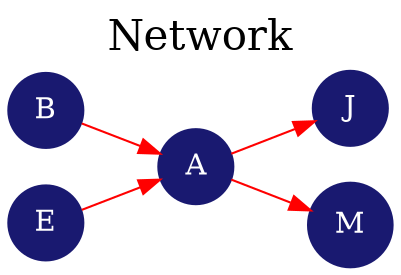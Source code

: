 digraph nodo_bayesiano {
	rankdir=LR;
	graph [label="Network", labelloc=t, fontsize=20]; 
	node [shape=doublecircle, style = filled,color = mediumseagreen];
	node [shape=circle];
	node [color=midnightblue,fontcolor=white];
	edge [color=red];
	B -> A
	E -> A
	A -> J
	A -> M
}